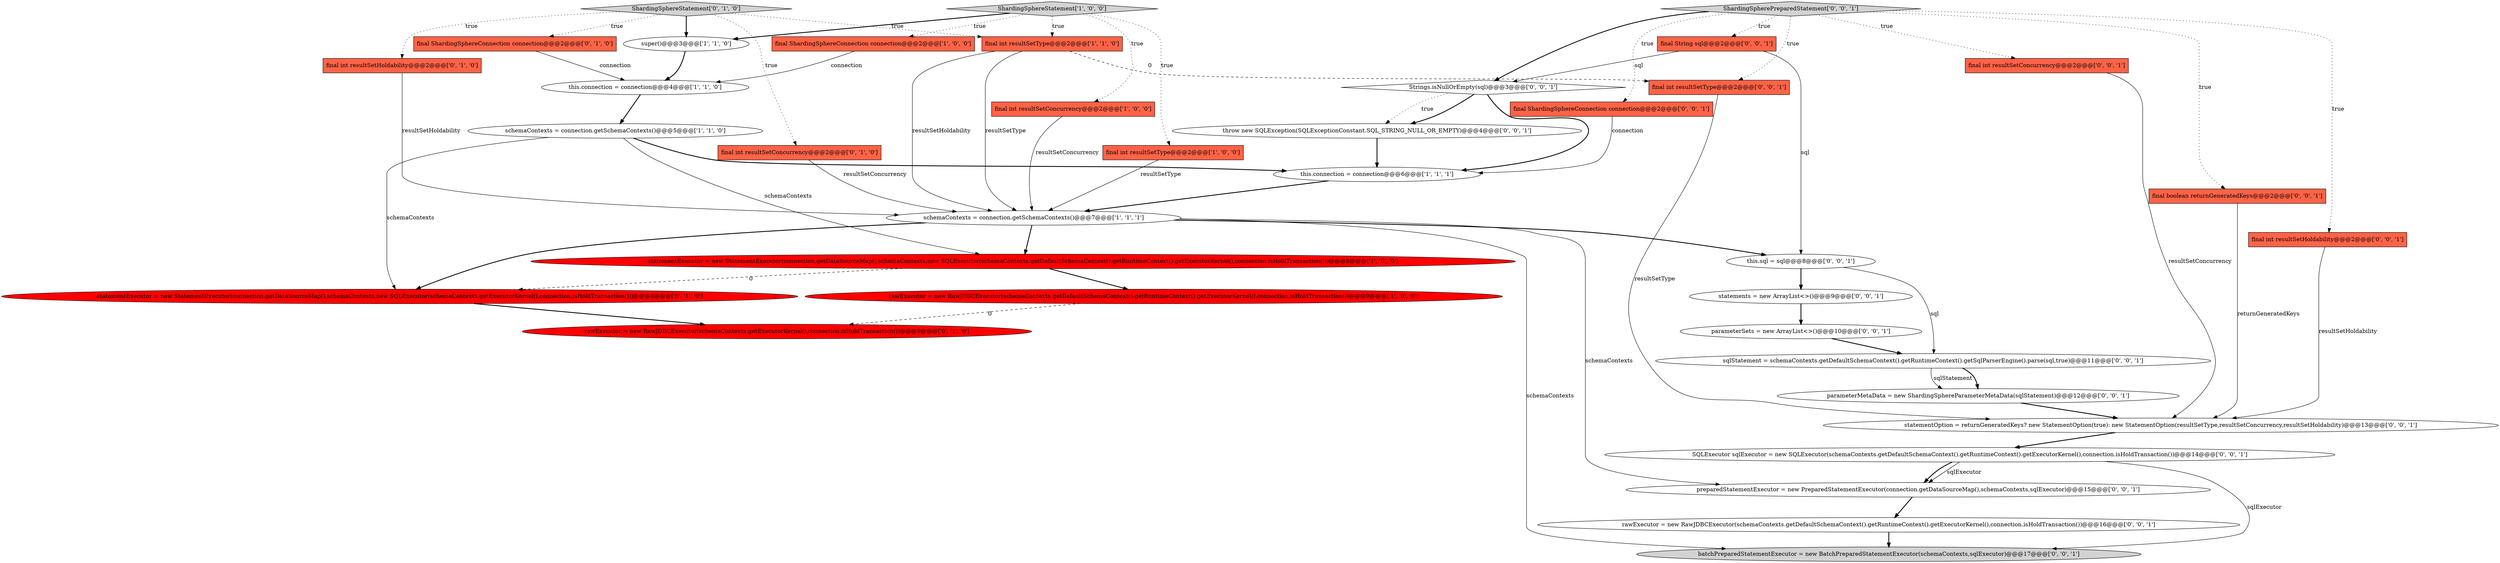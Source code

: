 digraph {
17 [style = filled, label = "statementExecutor = new StatementExecutor(connection.getDataSourceMap(),schemaContexts,new SQLExecutor(schemaContexts.getExecutorKernel(),connection.isHoldTransaction()))@@@8@@@['0', '1', '0']", fillcolor = red, shape = ellipse image = "AAA1AAABBB2BBB"];
2 [style = filled, label = "ShardingSphereStatement['1', '0', '0']", fillcolor = lightgray, shape = diamond image = "AAA0AAABBB1BBB"];
34 [style = filled, label = "final ShardingSphereConnection connection@@@2@@@['0', '0', '1']", fillcolor = tomato, shape = box image = "AAA0AAABBB3BBB"];
20 [style = filled, label = "Strings.isNullOrEmpty(sql)@@@3@@@['0', '0', '1']", fillcolor = white, shape = diamond image = "AAA0AAABBB3BBB"];
32 [style = filled, label = "sqlStatement = schemaContexts.getDefaultSchemaContext().getRuntimeContext().getSqlParserEngine().parse(sql,true)@@@11@@@['0', '0', '1']", fillcolor = white, shape = ellipse image = "AAA0AAABBB3BBB"];
5 [style = filled, label = "this.connection = connection@@@4@@@['1', '1', '0']", fillcolor = white, shape = ellipse image = "AAA0AAABBB1BBB"];
28 [style = filled, label = "final int resultSetConcurrency@@@2@@@['0', '0', '1']", fillcolor = tomato, shape = box image = "AAA0AAABBB3BBB"];
35 [style = filled, label = "final int resultSetType@@@2@@@['0', '0', '1']", fillcolor = tomato, shape = box image = "AAA0AAABBB3BBB"];
21 [style = filled, label = "parameterSets = new ArrayList<>()@@@10@@@['0', '0', '1']", fillcolor = white, shape = ellipse image = "AAA0AAABBB3BBB"];
30 [style = filled, label = "batchPreparedStatementExecutor = new BatchPreparedStatementExecutor(schemaContexts,sqlExecutor)@@@17@@@['0', '0', '1']", fillcolor = lightgray, shape = ellipse image = "AAA0AAABBB3BBB"];
33 [style = filled, label = "statements = new ArrayList<>()@@@9@@@['0', '0', '1']", fillcolor = white, shape = ellipse image = "AAA0AAABBB3BBB"];
14 [style = filled, label = "final ShardingSphereConnection connection@@@2@@@['0', '1', '0']", fillcolor = tomato, shape = box image = "AAA0AAABBB2BBB"];
19 [style = filled, label = "final boolean returnGeneratedKeys@@@2@@@['0', '0', '1']", fillcolor = tomato, shape = box image = "AAA0AAABBB3BBB"];
10 [style = filled, label = "super()@@@3@@@['1', '1', '0']", fillcolor = white, shape = ellipse image = "AAA0AAABBB1BBB"];
8 [style = filled, label = "statementExecutor = new StatementExecutor(connection.getDataSourceMap(),schemaContexts,new SQLExecutor(schemaContexts.getDefaultSchemaContext().getRuntimeContext().getExecutorKernel(),connection.isHoldTransaction()))@@@8@@@['1', '0', '0']", fillcolor = red, shape = ellipse image = "AAA1AAABBB1BBB"];
9 [style = filled, label = "schemaContexts = connection.getSchemaContexts()@@@5@@@['1', '1', '0']", fillcolor = white, shape = ellipse image = "AAA0AAABBB1BBB"];
11 [style = filled, label = "schemaContexts = connection.getSchemaContexts()@@@7@@@['1', '1', '1']", fillcolor = white, shape = ellipse image = "AAA0AAABBB1BBB"];
22 [style = filled, label = "SQLExecutor sqlExecutor = new SQLExecutor(schemaContexts.getDefaultSchemaContext().getRuntimeContext().getExecutorKernel(),connection.isHoldTransaction())@@@14@@@['0', '0', '1']", fillcolor = white, shape = ellipse image = "AAA0AAABBB3BBB"];
18 [style = filled, label = "this.sql = sql@@@8@@@['0', '0', '1']", fillcolor = white, shape = ellipse image = "AAA0AAABBB3BBB"];
6 [style = filled, label = "this.connection = connection@@@6@@@['1', '1', '1']", fillcolor = white, shape = ellipse image = "AAA0AAABBB1BBB"];
23 [style = filled, label = "preparedStatementExecutor = new PreparedStatementExecutor(connection.getDataSourceMap(),schemaContexts,sqlExecutor)@@@15@@@['0', '0', '1']", fillcolor = white, shape = ellipse image = "AAA0AAABBB3BBB"];
26 [style = filled, label = "final int resultSetHoldability@@@2@@@['0', '0', '1']", fillcolor = tomato, shape = box image = "AAA0AAABBB3BBB"];
7 [style = filled, label = "final int resultSetType@@@2@@@['1', '1', '0']", fillcolor = tomato, shape = box image = "AAA0AAABBB1BBB"];
1 [style = filled, label = "final int resultSetConcurrency@@@2@@@['1', '0', '0']", fillcolor = tomato, shape = box image = "AAA0AAABBB1BBB"];
25 [style = filled, label = "statementOption = returnGeneratedKeys? new StatementOption(true): new StatementOption(resultSetType,resultSetConcurrency,resultSetHoldability)@@@13@@@['0', '0', '1']", fillcolor = white, shape = ellipse image = "AAA0AAABBB3BBB"];
24 [style = filled, label = "throw new SQLException(SQLExceptionConstant.SQL_STRING_NULL_OR_EMPTY)@@@4@@@['0', '0', '1']", fillcolor = white, shape = ellipse image = "AAA0AAABBB3BBB"];
0 [style = filled, label = "final ShardingSphereConnection connection@@@2@@@['1', '0', '0']", fillcolor = tomato, shape = box image = "AAA0AAABBB1BBB"];
4 [style = filled, label = "final int resultSetType@@@2@@@['1', '0', '0']", fillcolor = tomato, shape = box image = "AAA0AAABBB1BBB"];
12 [style = filled, label = "ShardingSphereStatement['0', '1', '0']", fillcolor = lightgray, shape = diamond image = "AAA0AAABBB2BBB"];
3 [style = filled, label = "rawExecutor = new RawJDBCExecutor(schemaContexts.getDefaultSchemaContext().getRuntimeContext().getExecutorKernel(),connection.isHoldTransaction())@@@9@@@['1', '0', '0']", fillcolor = red, shape = ellipse image = "AAA1AAABBB1BBB"];
31 [style = filled, label = "final String sql@@@2@@@['0', '0', '1']", fillcolor = tomato, shape = box image = "AAA0AAABBB3BBB"];
36 [style = filled, label = "rawExecutor = new RawJDBCExecutor(schemaContexts.getDefaultSchemaContext().getRuntimeContext().getExecutorKernel(),connection.isHoldTransaction())@@@16@@@['0', '0', '1']", fillcolor = white, shape = ellipse image = "AAA0AAABBB3BBB"];
15 [style = filled, label = "final int resultSetConcurrency@@@2@@@['0', '1', '0']", fillcolor = tomato, shape = box image = "AAA0AAABBB2BBB"];
29 [style = filled, label = "parameterMetaData = new ShardingSphereParameterMetaData(sqlStatement)@@@12@@@['0', '0', '1']", fillcolor = white, shape = ellipse image = "AAA0AAABBB3BBB"];
27 [style = filled, label = "ShardingSpherePreparedStatement['0', '0', '1']", fillcolor = lightgray, shape = diamond image = "AAA0AAABBB3BBB"];
16 [style = filled, label = "rawExecutor = new RawJDBCExecutor(schemaContexts.getExecutorKernel(),connection.isHoldTransaction())@@@9@@@['0', '1', '0']", fillcolor = red, shape = ellipse image = "AAA1AAABBB2BBB"];
13 [style = filled, label = "final int resultSetHoldability@@@2@@@['0', '1', '0']", fillcolor = tomato, shape = box image = "AAA0AAABBB2BBB"];
35->25 [style = solid, label="resultSetType"];
2->0 [style = dotted, label="true"];
5->9 [style = bold, label=""];
1->11 [style = solid, label="resultSetConcurrency"];
13->11 [style = solid, label="resultSetHoldability"];
25->22 [style = bold, label=""];
20->24 [style = dotted, label="true"];
27->34 [style = dotted, label="true"];
0->5 [style = solid, label="connection"];
27->26 [style = dotted, label="true"];
8->3 [style = bold, label=""];
32->29 [style = solid, label="sqlStatement"];
9->17 [style = solid, label="schemaContexts"];
18->33 [style = bold, label=""];
12->15 [style = dotted, label="true"];
11->30 [style = solid, label="schemaContexts"];
3->16 [style = dashed, label="0"];
7->11 [style = solid, label="resultSetHoldability"];
31->20 [style = solid, label="sql"];
22->30 [style = solid, label="sqlExecutor"];
29->25 [style = bold, label=""];
20->6 [style = bold, label=""];
2->10 [style = bold, label=""];
22->23 [style = solid, label="sqlExecutor"];
9->8 [style = solid, label="schemaContexts"];
22->23 [style = bold, label=""];
27->19 [style = dotted, label="true"];
11->18 [style = bold, label=""];
18->32 [style = solid, label="sql"];
31->18 [style = solid, label="sql"];
9->6 [style = bold, label=""];
34->6 [style = solid, label="connection"];
32->29 [style = bold, label=""];
26->25 [style = solid, label="resultSetHoldability"];
27->28 [style = dotted, label="true"];
12->14 [style = dotted, label="true"];
36->30 [style = bold, label=""];
12->10 [style = bold, label=""];
12->13 [style = dotted, label="true"];
10->5 [style = bold, label=""];
2->1 [style = dotted, label="true"];
19->25 [style = solid, label="returnGeneratedKeys"];
2->7 [style = dotted, label="true"];
15->11 [style = solid, label="resultSetConcurrency"];
6->11 [style = bold, label=""];
27->31 [style = dotted, label="true"];
21->32 [style = bold, label=""];
2->4 [style = dotted, label="true"];
7->35 [style = dashed, label="0"];
14->5 [style = solid, label="connection"];
8->17 [style = dashed, label="0"];
11->8 [style = bold, label=""];
11->17 [style = bold, label=""];
23->36 [style = bold, label=""];
7->11 [style = solid, label="resultSetType"];
11->23 [style = solid, label="schemaContexts"];
33->21 [style = bold, label=""];
20->24 [style = bold, label=""];
24->6 [style = bold, label=""];
12->7 [style = dotted, label="true"];
27->35 [style = dotted, label="true"];
27->20 [style = bold, label=""];
4->11 [style = solid, label="resultSetType"];
17->16 [style = bold, label=""];
28->25 [style = solid, label="resultSetConcurrency"];
}
